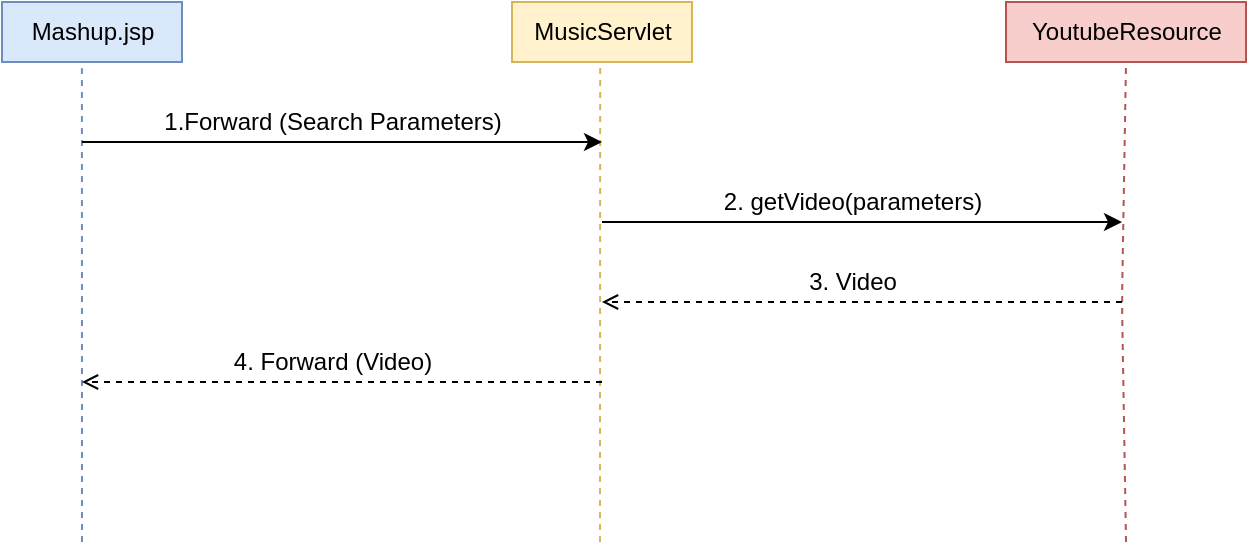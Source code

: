 <mxfile version="13.0.5" type="device"><diagram id="qH1ncW4qxQB80pAKOU6x" name="Page-1"><mxGraphModel dx="868" dy="423" grid="1" gridSize="10" guides="1" tooltips="1" connect="1" arrows="1" fold="1" page="1" pageScale="1" pageWidth="1169" pageHeight="827" math="0" shadow="0"><root><mxCell id="0"/><mxCell id="1" parent="0"/><mxCell id="cnIIfBW7Rt-ctht3rXqw-2" value="Mashup.jsp" style="text;html=1;align=center;verticalAlign=middle;resizable=0;points=[];autosize=1;fillColor=#dae8fc;strokeColor=#6c8ebf;spacing=4;" vertex="1" parent="1"><mxGeometry x="160" y="130" width="90" height="30" as="geometry"/></mxCell><mxCell id="cnIIfBW7Rt-ctht3rXqw-6" value="MusicServlet" style="text;html=1;align=center;verticalAlign=middle;resizable=0;points=[];autosize=1;labelBackgroundColor=none;fillColor=#fff2cc;strokeColor=#d6b656;spacing=3;spacingBottom=0;spacingLeft=0;" vertex="1" parent="1"><mxGeometry x="415" y="130" width="90" height="30" as="geometry"/></mxCell><mxCell id="cnIIfBW7Rt-ctht3rXqw-7" value="YoutubeResource" style="text;html=1;align=center;verticalAlign=middle;resizable=0;points=[];autosize=1;fillColor=#f8cecc;strokeColor=#b85450;spacing=3;" vertex="1" parent="1"><mxGeometry x="662" y="130" width="120" height="30" as="geometry"/></mxCell><mxCell id="cnIIfBW7Rt-ctht3rXqw-8" value="" style="endArrow=none;dashed=1;html=1;entryX=0.444;entryY=1.105;entryDx=0;entryDy=0;entryPerimeter=0;fillColor=#dae8fc;strokeColor=#6c8ebf;" edge="1" parent="1" target="cnIIfBW7Rt-ctht3rXqw-2"><mxGeometry width="50" height="50" relative="1" as="geometry"><mxPoint x="200" y="400" as="sourcePoint"/><mxPoint x="480" y="350" as="targetPoint"/></mxGeometry></mxCell><mxCell id="cnIIfBW7Rt-ctht3rXqw-9" value="" style="endArrow=none;dashed=1;html=1;entryX=0.49;entryY=1.01;entryDx=0;entryDy=0;entryPerimeter=0;fillColor=#fff2cc;strokeColor=#d6b656;" edge="1" parent="1" target="cnIIfBW7Rt-ctht3rXqw-6"><mxGeometry width="50" height="50" relative="1" as="geometry"><mxPoint x="459" y="400" as="sourcePoint"/><mxPoint x="480" y="350" as="targetPoint"/></mxGeometry></mxCell><mxCell id="cnIIfBW7Rt-ctht3rXqw-10" value="" style="endArrow=none;dashed=1;html=1;entryX=0.5;entryY=1.01;entryDx=0;entryDy=0;entryPerimeter=0;fillColor=#f8cecc;strokeColor=#b85450;" edge="1" parent="1" target="cnIIfBW7Rt-ctht3rXqw-7"><mxGeometry width="50" height="50" relative="1" as="geometry"><mxPoint x="722" y="400" as="sourcePoint"/><mxPoint x="480" y="350" as="targetPoint"/><Array as="points"><mxPoint x="720" y="280"/></Array></mxGeometry></mxCell><mxCell id="cnIIfBW7Rt-ctht3rXqw-11" value="" style="endArrow=classic;html=1;" edge="1" parent="1"><mxGeometry width="50" height="50" relative="1" as="geometry"><mxPoint x="200" y="200" as="sourcePoint"/><mxPoint x="460" y="200" as="targetPoint"/></mxGeometry></mxCell><mxCell id="cnIIfBW7Rt-ctht3rXqw-12" value="" style="endArrow=classic;html=1;" edge="1" parent="1"><mxGeometry width="50" height="50" relative="1" as="geometry"><mxPoint x="460" y="240" as="sourcePoint"/><mxPoint x="720" y="240" as="targetPoint"/></mxGeometry></mxCell><mxCell id="cnIIfBW7Rt-ctht3rXqw-16" value="" style="endArrow=open;html=1;dashed=1;endFill=0;" edge="1" parent="1"><mxGeometry width="50" height="50" relative="1" as="geometry"><mxPoint x="720" y="280" as="sourcePoint"/><mxPoint x="460" y="280" as="targetPoint"/></mxGeometry></mxCell><mxCell id="cnIIfBW7Rt-ctht3rXqw-18" value="" style="endArrow=open;html=1;dashed=1;endFill=0;" edge="1" parent="1"><mxGeometry width="50" height="50" relative="1" as="geometry"><mxPoint x="460" y="320" as="sourcePoint"/><mxPoint x="200" y="320" as="targetPoint"/></mxGeometry></mxCell><mxCell id="cnIIfBW7Rt-ctht3rXqw-19" value="1.Forward (Search Parameters)" style="text;html=1;align=center;verticalAlign=middle;resizable=0;points=[];autosize=1;" vertex="1" parent="1"><mxGeometry x="230" y="180" width="190" height="20" as="geometry"/></mxCell><mxCell id="cnIIfBW7Rt-ctht3rXqw-20" value="4. Forward (Video)" style="text;html=1;align=center;verticalAlign=middle;resizable=0;points=[];autosize=1;" vertex="1" parent="1"><mxGeometry x="265" y="300" width="120" height="20" as="geometry"/></mxCell><mxCell id="cnIIfBW7Rt-ctht3rXqw-28" value="2. getVideo(parameters)" style="text;html=1;align=center;verticalAlign=middle;resizable=0;points=[];autosize=1;" vertex="1" parent="1"><mxGeometry x="510" y="220" width="150" height="20" as="geometry"/></mxCell><mxCell id="cnIIfBW7Rt-ctht3rXqw-29" value="3. Video" style="text;html=1;align=center;verticalAlign=middle;resizable=0;points=[];autosize=1;" vertex="1" parent="1"><mxGeometry x="555" y="260" width="60" height="20" as="geometry"/></mxCell></root></mxGraphModel></diagram></mxfile>